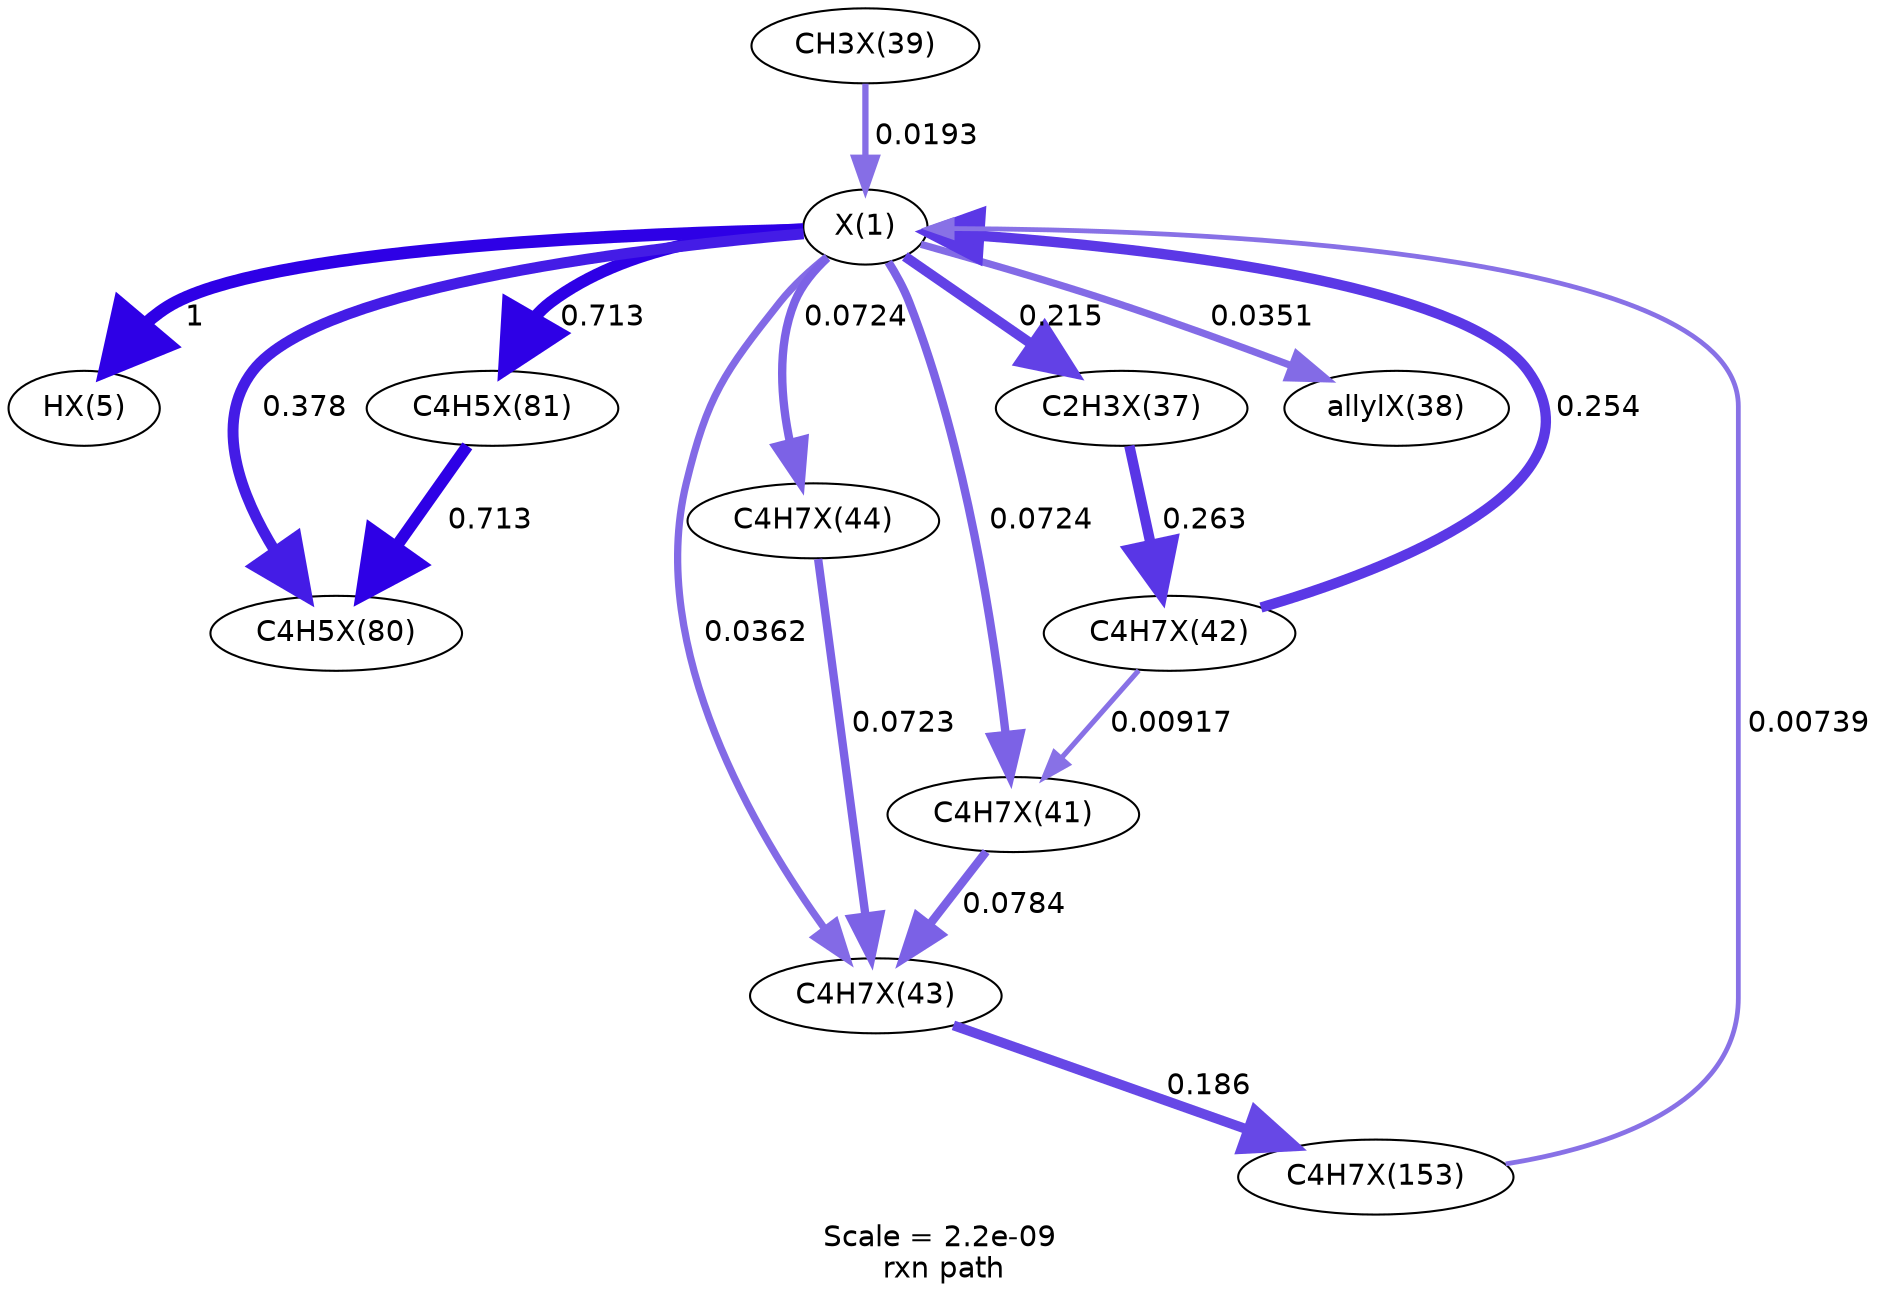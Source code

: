 digraph reaction_paths {
center=1;
s41 -> s42[fontname="Helvetica", style="setlinewidth(6)", arrowsize=3, color="0.7, 1.5, 0.9"
, label=" 1"];
s41 -> s43[fontname="Helvetica", style="setlinewidth(4.84)", arrowsize=2.42, color="0.7, 0.715, 0.9"
, label=" 0.215"];
s48 -> s41[fontname="Helvetica", style="setlinewidth(4.97)", arrowsize=2.48, color="0.7, 0.754, 0.9"
, label=" 0.254"];
s41 -> s58[fontname="Helvetica", style="setlinewidth(5.74)", arrowsize=2.87, color="0.7, 1.21, 0.9"
, label=" 0.713"];
s41 -> s57[fontname="Helvetica", style="setlinewidth(5.26)", arrowsize=2.63, color="0.7, 0.878, 0.9"
, label=" 0.378"];
s41 -> s47[fontname="Helvetica", style="setlinewidth(4.02)", arrowsize=2.01, color="0.7, 0.572, 0.9"
, label=" 0.0724"];
s41 -> s49[fontname="Helvetica", style="setlinewidth(3.5)", arrowsize=1.75, color="0.7, 0.536, 0.9"
, label=" 0.0362"];
s41 -> s50[fontname="Helvetica", style="setlinewidth(4.02)", arrowsize=2.01, color="0.7, 0.572, 0.9"
, label=" 0.0724"];
s68 -> s41[fontname="Helvetica", style="setlinewidth(2.29)", arrowsize=1.15, color="0.7, 0.507, 0.9"
, label=" 0.00739"];
s41 -> s44[fontname="Helvetica", style="setlinewidth(3.47)", arrowsize=1.74, color="0.7, 0.535, 0.9"
, label=" 0.0351"];
s45 -> s41[fontname="Helvetica", style="setlinewidth(3.02)", arrowsize=1.51, color="0.7, 0.519, 0.9"
, label=" 0.0193"];
s43 -> s48[fontname="Helvetica", style="setlinewidth(4.99)", arrowsize=2.5, color="0.7, 0.763, 0.9"
, label=" 0.263"];
s48 -> s47[fontname="Helvetica", style="setlinewidth(2.46)", arrowsize=1.23, color="0.7, 0.509, 0.9"
, label=" 0.00917"];
s58 -> s57[fontname="Helvetica", style="setlinewidth(5.74)", arrowsize=2.87, color="0.7, 1.21, 0.9"
, label=" 0.713"];
s47 -> s49[fontname="Helvetica", style="setlinewidth(4.08)", arrowsize=2.04, color="0.7, 0.578, 0.9"
, label=" 0.0784"];
s50 -> s49[fontname="Helvetica", style="setlinewidth(4.02)", arrowsize=2.01, color="0.7, 0.572, 0.9"
, label=" 0.0723"];
s49 -> s68[fontname="Helvetica", style="setlinewidth(4.73)", arrowsize=2.37, color="0.7, 0.686, 0.9"
, label=" 0.186"];
s41 [ fontname="Helvetica", label="X(1)"];
s42 [ fontname="Helvetica", label="HX(5)"];
s43 [ fontname="Helvetica", label="C2H3X(37)"];
s44 [ fontname="Helvetica", label="allylX(38)"];
s45 [ fontname="Helvetica", label="CH3X(39)"];
s47 [ fontname="Helvetica", label="C4H7X(41)"];
s48 [ fontname="Helvetica", label="C4H7X(42)"];
s49 [ fontname="Helvetica", label="C4H7X(43)"];
s50 [ fontname="Helvetica", label="C4H7X(44)"];
s57 [ fontname="Helvetica", label="C4H5X(80)"];
s58 [ fontname="Helvetica", label="C4H5X(81)"];
s68 [ fontname="Helvetica", label="C4H7X(153)"];
 label = "Scale = 2.2e-09\l rxn path";
 fontname = "Helvetica";
}
